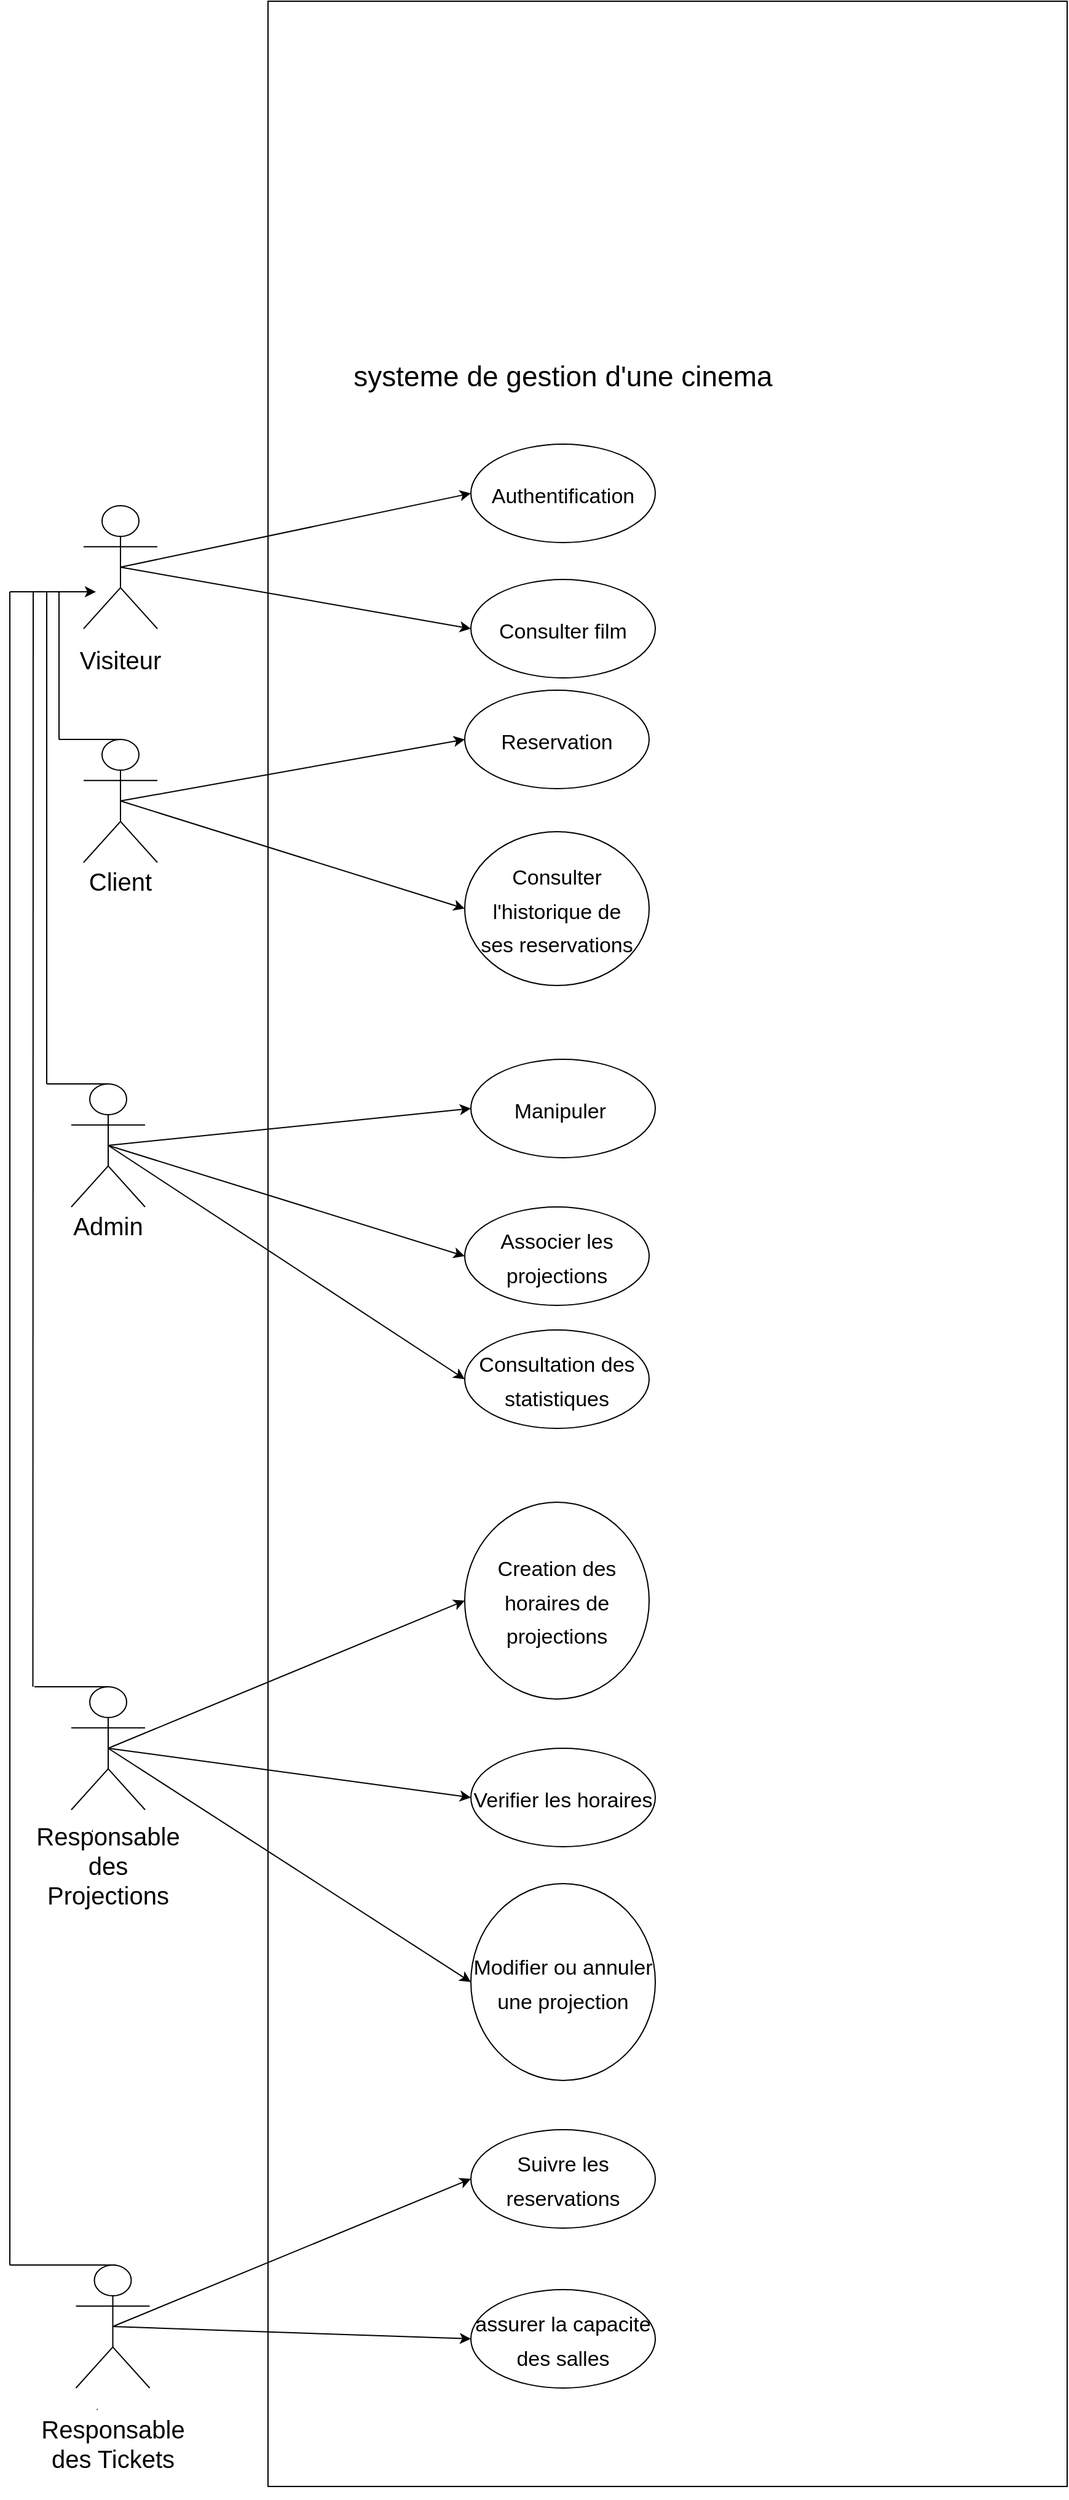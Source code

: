 <mxfile>
    <diagram id="NoGolbLYjK-7WZ_ahOdT" name="Page-1">
        <mxGraphModel dx="1220" dy="2155" grid="1" gridSize="10" guides="1" tooltips="1" connect="1" arrows="1" fold="1" page="1" pageScale="1" pageWidth="850" pageHeight="1100" background="none" math="0" shadow="0">
            <root>
                <mxCell id="0"/>
                <mxCell id="1" parent="0"/>
                <mxCell id="2" value="" style="verticalLabelPosition=bottom;verticalAlign=top;html=1;shape=mxgraph.basic.rect;fillColor2=none;strokeWidth=1;size=20;indent=5;" parent="1" vertex="1">
                    <mxGeometry x="220" y="-150" width="650" height="2020" as="geometry"/>
                </mxCell>
                <mxCell id="14" style="edgeStyle=none;html=1;exitX=0.5;exitY=0.5;exitDx=0;exitDy=0;exitPerimeter=0;entryX=0;entryY=0.5;entryDx=0;entryDy=0;fontSize=17;fontColor=#171717;" parent="1" source="3" target="11" edge="1">
                    <mxGeometry relative="1" as="geometry"/>
                </mxCell>
                <mxCell id="15" style="edgeStyle=none;html=1;entryX=0;entryY=0.5;entryDx=0;entryDy=0;fontSize=17;fontColor=#171717;" parent="1" target="13" edge="1">
                    <mxGeometry relative="1" as="geometry">
                        <mxPoint x="100" y="310" as="sourcePoint"/>
                    </mxGeometry>
                </mxCell>
                <mxCell id="3" value="Actor" style="shape=umlActor;verticalLabelPosition=bottom;verticalAlign=top;html=1;outlineConnect=0;" parent="1" vertex="1">
                    <mxGeometry x="70" y="260" width="60" height="100" as="geometry"/>
                </mxCell>
                <mxCell id="10" value="&lt;font style=&quot;font-size: 23px;&quot;&gt;systeme de gestion d'une cinema&lt;/font&gt;" style="text;html=1;strokeColor=none;fillColor=none;align=center;verticalAlign=middle;whiteSpace=wrap;rounded=0;labelBackgroundColor=none;fontSize=20;" parent="1" vertex="1">
                    <mxGeometry x="250" y="140" width="420" height="30" as="geometry"/>
                </mxCell>
                <mxCell id="11" value="&lt;font style=&quot;font-size: 17px;&quot;&gt;Authentification&lt;/font&gt;" style="ellipse;whiteSpace=wrap;html=1;labelBackgroundColor=none;fontSize=23;" parent="1" vertex="1">
                    <mxGeometry x="385" y="210" width="150" height="80" as="geometry"/>
                </mxCell>
                <mxCell id="13" value="&lt;font style=&quot;font-size: 17px;&quot;&gt;Consulter film&lt;/font&gt;" style="ellipse;whiteSpace=wrap;html=1;labelBackgroundColor=none;fontSize=23;" parent="1" vertex="1">
                    <mxGeometry x="385" y="320" width="150" height="80" as="geometry"/>
                </mxCell>
                <mxCell id="28" style="edgeStyle=none;rounded=1;html=1;exitX=0.5;exitY=0.5;exitDx=0;exitDy=0;exitPerimeter=0;entryX=0;entryY=0.5;entryDx=0;entryDy=0;strokeColor=default;fontSize=17;fontColor=#FFFFFF;endArrow=classic;endFill=1;" parent="1" source="16" target="27" edge="1">
                    <mxGeometry relative="1" as="geometry"/>
                </mxCell>
                <mxCell id="30" style="edgeStyle=none;rounded=1;html=1;exitX=0.5;exitY=0.5;exitDx=0;exitDy=0;exitPerimeter=0;entryX=0;entryY=0.5;entryDx=0;entryDy=0;strokeColor=default;fontSize=17;fontColor=#FFFFFF;endArrow=classic;endFill=1;" parent="1" source="16" target="29" edge="1">
                    <mxGeometry relative="1" as="geometry"/>
                </mxCell>
                <mxCell id="16" value="Actor" style="shape=umlActor;verticalLabelPosition=bottom;verticalAlign=top;html=1;outlineConnect=0;" parent="1" vertex="1">
                    <mxGeometry x="70" y="450" width="60" height="100" as="geometry"/>
                </mxCell>
                <mxCell id="9" value="" style="rounded=0;whiteSpace=wrap;html=1;fontSize=20;strokeColor=none;" parent="1" vertex="1">
                    <mxGeometry x="80" y="550" width="40" height="30" as="geometry"/>
                </mxCell>
                <mxCell id="5" value="&lt;font style=&quot;font-size: 20px;&quot;&gt;Client&lt;/font&gt;" style="text;html=1;strokeColor=none;fillColor=none;align=center;verticalAlign=middle;whiteSpace=wrap;rounded=0;" parent="1" vertex="1">
                    <mxGeometry x="70" y="550" width="60" height="30" as="geometry"/>
                </mxCell>
                <mxCell id="20" value="" style="rounded=0;whiteSpace=wrap;html=1;fontSize=20;strokeColor=none;" parent="1" vertex="1">
                    <mxGeometry x="80" y="360" width="40" height="30" as="geometry"/>
                </mxCell>
                <mxCell id="17" value="&lt;font style=&quot;font-size: 20px;&quot;&gt;Visiteur&lt;/font&gt;" style="text;html=1;strokeColor=none;fillColor=none;align=center;verticalAlign=middle;whiteSpace=wrap;rounded=0;" parent="1" vertex="1">
                    <mxGeometry x="70" y="370" width="60" height="30" as="geometry"/>
                </mxCell>
                <mxCell id="22" style="html=1;exitX=0.5;exitY=0;exitDx=0;exitDy=0;exitPerimeter=0;fontSize=17;fontColor=#FFFFFF;strokeColor=default;rounded=1;endArrow=none;endFill=0;" parent="1" source="16" edge="1">
                    <mxGeometry relative="1" as="geometry">
                        <mxPoint x="50" y="450" as="targetPoint"/>
                        <Array as="points">
                            <mxPoint x="80" y="450"/>
                        </Array>
                    </mxGeometry>
                </mxCell>
                <mxCell id="24" value="" style="edgeStyle=none;orthogonalLoop=1;jettySize=auto;html=1;rounded=1;strokeColor=default;fontSize=17;fontColor=#FFFFFF;endArrow=none;endFill=0;" parent="1" edge="1">
                    <mxGeometry width="100" relative="1" as="geometry">
                        <mxPoint x="50" y="330" as="sourcePoint"/>
                        <mxPoint x="50" y="450" as="targetPoint"/>
                        <Array as="points">
                            <mxPoint x="50" y="410"/>
                        </Array>
                    </mxGeometry>
                </mxCell>
                <mxCell id="25" value="" style="edgeStyle=none;orthogonalLoop=1;jettySize=auto;html=1;rounded=1;strokeColor=default;fontSize=17;fontColor=#FFFFFF;endArrow=classic;endFill=1;" parent="1" edge="1">
                    <mxGeometry width="100" relative="1" as="geometry">
                        <mxPoint x="10" y="330" as="sourcePoint"/>
                        <mxPoint x="80" y="330" as="targetPoint"/>
                        <Array as="points"/>
                    </mxGeometry>
                </mxCell>
                <mxCell id="27" value="&lt;font style=&quot;font-size: 17px;&quot;&gt;Reservation&lt;/font&gt;" style="ellipse;whiteSpace=wrap;html=1;labelBackgroundColor=none;fontSize=23;" parent="1" vertex="1">
                    <mxGeometry x="380" y="410" width="150" height="80" as="geometry"/>
                </mxCell>
                <mxCell id="29" value="&lt;font style=&quot;font-size: 17px;&quot;&gt;Consulter l'historique de ses&amp;nbsp;&lt;/font&gt;&lt;span style=&quot;font-size: 17px;&quot;&gt;reservations&lt;/span&gt;" style="ellipse;whiteSpace=wrap;html=1;labelBackgroundColor=none;fontSize=23;" parent="1" vertex="1">
                    <mxGeometry x="380" y="525" width="150" height="125" as="geometry"/>
                </mxCell>
                <mxCell id="40" style="edgeStyle=none;html=1;exitX=0.5;exitY=0.5;exitDx=0;exitDy=0;exitPerimeter=0;entryX=0;entryY=0.5;entryDx=0;entryDy=0;" edge="1" parent="1" source="31" target="38">
                    <mxGeometry relative="1" as="geometry"/>
                </mxCell>
                <mxCell id="43" style="edgeStyle=none;html=1;exitX=0;exitY=0.5;exitDx=0;exitDy=0;entryX=0;entryY=0.5;entryDx=0;entryDy=0;" edge="1" parent="1" source="41" target="41">
                    <mxGeometry relative="1" as="geometry"/>
                </mxCell>
                <mxCell id="44" style="edgeStyle=none;html=1;exitX=0.5;exitY=0.5;exitDx=0;exitDy=0;exitPerimeter=0;entryX=0;entryY=0.5;entryDx=0;entryDy=0;" edge="1" parent="1" source="31" target="41">
                    <mxGeometry relative="1" as="geometry">
                        <mxPoint x="390" y="870" as="targetPoint"/>
                    </mxGeometry>
                </mxCell>
                <mxCell id="45" style="edgeStyle=none;html=1;exitX=0.5;exitY=0.5;exitDx=0;exitDy=0;exitPerimeter=0;entryX=0;entryY=0.5;entryDx=0;entryDy=0;" edge="1" parent="1" source="31" target="42">
                    <mxGeometry relative="1" as="geometry"/>
                </mxCell>
                <mxCell id="31" value="Actor" style="shape=umlActor;verticalLabelPosition=bottom;verticalAlign=top;html=1;outlineConnect=0;" parent="1" vertex="1">
                    <mxGeometry x="60" y="730" width="60" height="100" as="geometry"/>
                </mxCell>
                <mxCell id="32" value="" style="rounded=0;whiteSpace=wrap;html=1;fontSize=20;strokeColor=none;" parent="1" vertex="1">
                    <mxGeometry x="70" y="830" width="40" height="30" as="geometry"/>
                </mxCell>
                <mxCell id="33" value="&lt;span style=&quot;font-size: 20px;&quot;&gt;Admin&lt;/span&gt;" style="text;html=1;strokeColor=none;fillColor=none;align=center;verticalAlign=middle;whiteSpace=wrap;rounded=0;" parent="1" vertex="1">
                    <mxGeometry x="60" y="830" width="60" height="30" as="geometry"/>
                </mxCell>
                <mxCell id="34" style="html=1;exitX=0.5;exitY=0;exitDx=0;exitDy=0;exitPerimeter=0;fontSize=17;fontColor=#FFFFFF;strokeColor=default;rounded=1;endArrow=none;endFill=0;" parent="1" source="31" edge="1">
                    <mxGeometry relative="1" as="geometry">
                        <mxPoint x="40" y="730" as="targetPoint"/>
                        <Array as="points">
                            <mxPoint x="70" y="730"/>
                        </Array>
                    </mxGeometry>
                </mxCell>
                <mxCell id="35" value="" style="edgeStyle=none;orthogonalLoop=1;jettySize=auto;html=1;rounded=1;strokeColor=default;fontSize=17;fontColor=#FFFFFF;endArrow=none;endFill=0;" parent="1" edge="1">
                    <mxGeometry width="100" relative="1" as="geometry">
                        <mxPoint x="40" y="330" as="sourcePoint"/>
                        <mxPoint x="40" y="730" as="targetPoint"/>
                        <Array as="points">
                            <mxPoint x="40" y="570"/>
                        </Array>
                    </mxGeometry>
                </mxCell>
                <mxCell id="38" value="&lt;font style=&quot;font-size: 17px;&quot;&gt;Manipuler&amp;nbsp;&lt;/font&gt;" style="ellipse;whiteSpace=wrap;html=1;labelBackgroundColor=none;fontSize=23;" vertex="1" parent="1">
                    <mxGeometry x="385" y="710" width="150" height="80" as="geometry"/>
                </mxCell>
                <mxCell id="41" value="&lt;font style=&quot;font-size: 17px;&quot;&gt;Associer les projections&lt;/font&gt;" style="ellipse;whiteSpace=wrap;html=1;labelBackgroundColor=none;fontSize=23;" vertex="1" parent="1">
                    <mxGeometry x="380" y="830" width="150" height="80" as="geometry"/>
                </mxCell>
                <mxCell id="42" value="&lt;font style=&quot;font-size: 17px;&quot;&gt;Consultation des statistiques&lt;/font&gt;" style="ellipse;whiteSpace=wrap;html=1;labelBackgroundColor=none;fontSize=23;" vertex="1" parent="1">
                    <mxGeometry x="380" y="930" width="150" height="80" as="geometry"/>
                </mxCell>
                <mxCell id="58" style="edgeStyle=none;html=1;exitX=0.5;exitY=0.5;exitDx=0;exitDy=0;exitPerimeter=0;entryX=0;entryY=0.5;entryDx=0;entryDy=0;fontSize=23;" edge="1" parent="1" source="46" target="57">
                    <mxGeometry relative="1" as="geometry"/>
                </mxCell>
                <mxCell id="61" style="edgeStyle=none;html=1;exitX=0.5;exitY=0.5;exitDx=0;exitDy=0;exitPerimeter=0;entryX=0;entryY=0.5;entryDx=0;entryDy=0;fontSize=23;" edge="1" parent="1" source="46" target="60">
                    <mxGeometry relative="1" as="geometry"/>
                </mxCell>
                <mxCell id="63" style="edgeStyle=none;html=1;exitX=0.5;exitY=0.5;exitDx=0;exitDy=0;exitPerimeter=0;entryX=0;entryY=0.5;entryDx=0;entryDy=0;fontSize=23;" edge="1" parent="1" source="46" target="62">
                    <mxGeometry relative="1" as="geometry"/>
                </mxCell>
                <mxCell id="46" value="Actor" style="shape=umlActor;verticalLabelPosition=bottom;verticalAlign=top;html=1;outlineConnect=0;" vertex="1" parent="1">
                    <mxGeometry x="60" y="1220" width="60" height="100" as="geometry"/>
                </mxCell>
                <mxCell id="51" value="" style="whiteSpace=wrap;html=1;strokeColor=none;" vertex="1" parent="1">
                    <mxGeometry x="77.5" y="1320" width="32.5" height="20" as="geometry"/>
                </mxCell>
                <mxCell id="56" value="&lt;span style=&quot;font-size: 20px;&quot;&gt;Responsable des Projections&lt;/span&gt;" style="text;html=1;strokeColor=none;fillColor=none;align=center;verticalAlign=middle;whiteSpace=wrap;rounded=0;" vertex="1" parent="1">
                    <mxGeometry x="25" y="1320" width="130" height="90" as="geometry"/>
                </mxCell>
                <mxCell id="57" value="&lt;font style=&quot;font-size: 17px;&quot;&gt;Creation des horaires de projections&lt;/font&gt;" style="ellipse;whiteSpace=wrap;html=1;labelBackgroundColor=none;fontSize=23;" vertex="1" parent="1">
                    <mxGeometry x="380" y="1070" width="150" height="160" as="geometry"/>
                </mxCell>
                <mxCell id="60" value="&lt;span style=&quot;font-size: 17px;&quot;&gt;Verifier les horaires&lt;/span&gt;" style="ellipse;whiteSpace=wrap;html=1;labelBackgroundColor=none;fontSize=23;" vertex="1" parent="1">
                    <mxGeometry x="385" y="1270" width="150" height="80" as="geometry"/>
                </mxCell>
                <mxCell id="62" value="&lt;font style=&quot;font-size: 17px;&quot;&gt;Modifier ou annuler une projection&lt;/font&gt;" style="ellipse;whiteSpace=wrap;html=1;labelBackgroundColor=none;fontSize=23;" vertex="1" parent="1">
                    <mxGeometry x="385" y="1380" width="150" height="160" as="geometry"/>
                </mxCell>
                <mxCell id="76" style="edgeStyle=none;html=1;exitX=0.5;exitY=0.5;exitDx=0;exitDy=0;exitPerimeter=0;entryX=0;entryY=0.5;entryDx=0;entryDy=0;fontSize=23;" edge="1" parent="1" source="64" target="74">
                    <mxGeometry relative="1" as="geometry"/>
                </mxCell>
                <mxCell id="77" style="edgeStyle=none;html=1;exitX=0.5;exitY=0.5;exitDx=0;exitDy=0;exitPerimeter=0;entryX=0;entryY=0.5;entryDx=0;entryDy=0;fontSize=23;" edge="1" parent="1" source="64" target="75">
                    <mxGeometry relative="1" as="geometry"/>
                </mxCell>
                <mxCell id="64" value="Actor" style="shape=umlActor;verticalLabelPosition=bottom;verticalAlign=top;html=1;outlineConnect=0;" vertex="1" parent="1">
                    <mxGeometry x="63.75" y="1690" width="60" height="100" as="geometry"/>
                </mxCell>
                <mxCell id="65" value="" style="whiteSpace=wrap;html=1;strokeColor=none;" vertex="1" parent="1">
                    <mxGeometry x="81.25" y="1790" width="32.5" height="20" as="geometry"/>
                </mxCell>
                <mxCell id="66" value="&lt;span style=&quot;font-size: 20px;&quot;&gt;Responsable des Tickets&lt;/span&gt;" style="text;html=1;strokeColor=none;fillColor=none;align=center;verticalAlign=middle;whiteSpace=wrap;rounded=0;" vertex="1" parent="1">
                    <mxGeometry x="28.75" y="1790" width="130" height="90" as="geometry"/>
                </mxCell>
                <mxCell id="74" value="&lt;span style=&quot;font-size: 17px;&quot;&gt;Suivre les reservations&lt;/span&gt;" style="ellipse;whiteSpace=wrap;html=1;labelBackgroundColor=none;fontSize=23;" vertex="1" parent="1">
                    <mxGeometry x="385" y="1580" width="150" height="80" as="geometry"/>
                </mxCell>
                <mxCell id="75" value="&lt;span style=&quot;font-size: 17px;&quot;&gt;assurer la capacite des salles&lt;/span&gt;" style="ellipse;whiteSpace=wrap;html=1;labelBackgroundColor=none;fontSize=23;" vertex="1" parent="1">
                    <mxGeometry x="385" y="1710" width="150" height="80" as="geometry"/>
                </mxCell>
                <mxCell id="82" value="" style="edgeStyle=none;orthogonalLoop=1;jettySize=auto;html=1;fontSize=23;entryX=0.5;entryY=0;entryDx=0;entryDy=0;entryPerimeter=0;startArrow=none;startFill=0;endArrow=none;endFill=0;" edge="1" parent="1" target="46">
                    <mxGeometry width="100" relative="1" as="geometry">
                        <mxPoint x="30" y="1220" as="sourcePoint"/>
                        <mxPoint x="100" y="1150" as="targetPoint"/>
                        <Array as="points"/>
                    </mxGeometry>
                </mxCell>
                <mxCell id="84" value="" style="edgeStyle=none;orthogonalLoop=1;jettySize=auto;html=1;fontSize=23;startArrow=none;startFill=0;endArrow=none;endFill=0;" edge="1" parent="1">
                    <mxGeometry width="100" relative="1" as="geometry">
                        <mxPoint x="29" y="330" as="sourcePoint"/>
                        <mxPoint x="28.75" y="1220" as="targetPoint"/>
                        <Array as="points"/>
                    </mxGeometry>
                </mxCell>
                <mxCell id="85" value="" style="edgeStyle=none;orthogonalLoop=1;jettySize=auto;html=1;fontSize=23;startArrow=none;startFill=0;endArrow=none;endFill=0;" edge="1" parent="1">
                    <mxGeometry width="100" relative="1" as="geometry">
                        <mxPoint x="10" y="330" as="sourcePoint"/>
                        <mxPoint x="10" y="1690" as="targetPoint"/>
                        <Array as="points"/>
                    </mxGeometry>
                </mxCell>
                <mxCell id="86" value="" style="edgeStyle=none;orthogonalLoop=1;jettySize=auto;html=1;fontSize=23;startArrow=none;startFill=0;endArrow=none;endFill=0;" edge="1" parent="1">
                    <mxGeometry width="100" relative="1" as="geometry">
                        <mxPoint x="10" y="1690" as="sourcePoint"/>
                        <mxPoint x="96.25" y="1690" as="targetPoint"/>
                        <Array as="points"/>
                    </mxGeometry>
                </mxCell>
            </root>
        </mxGraphModel>
    </diagram>
</mxfile>